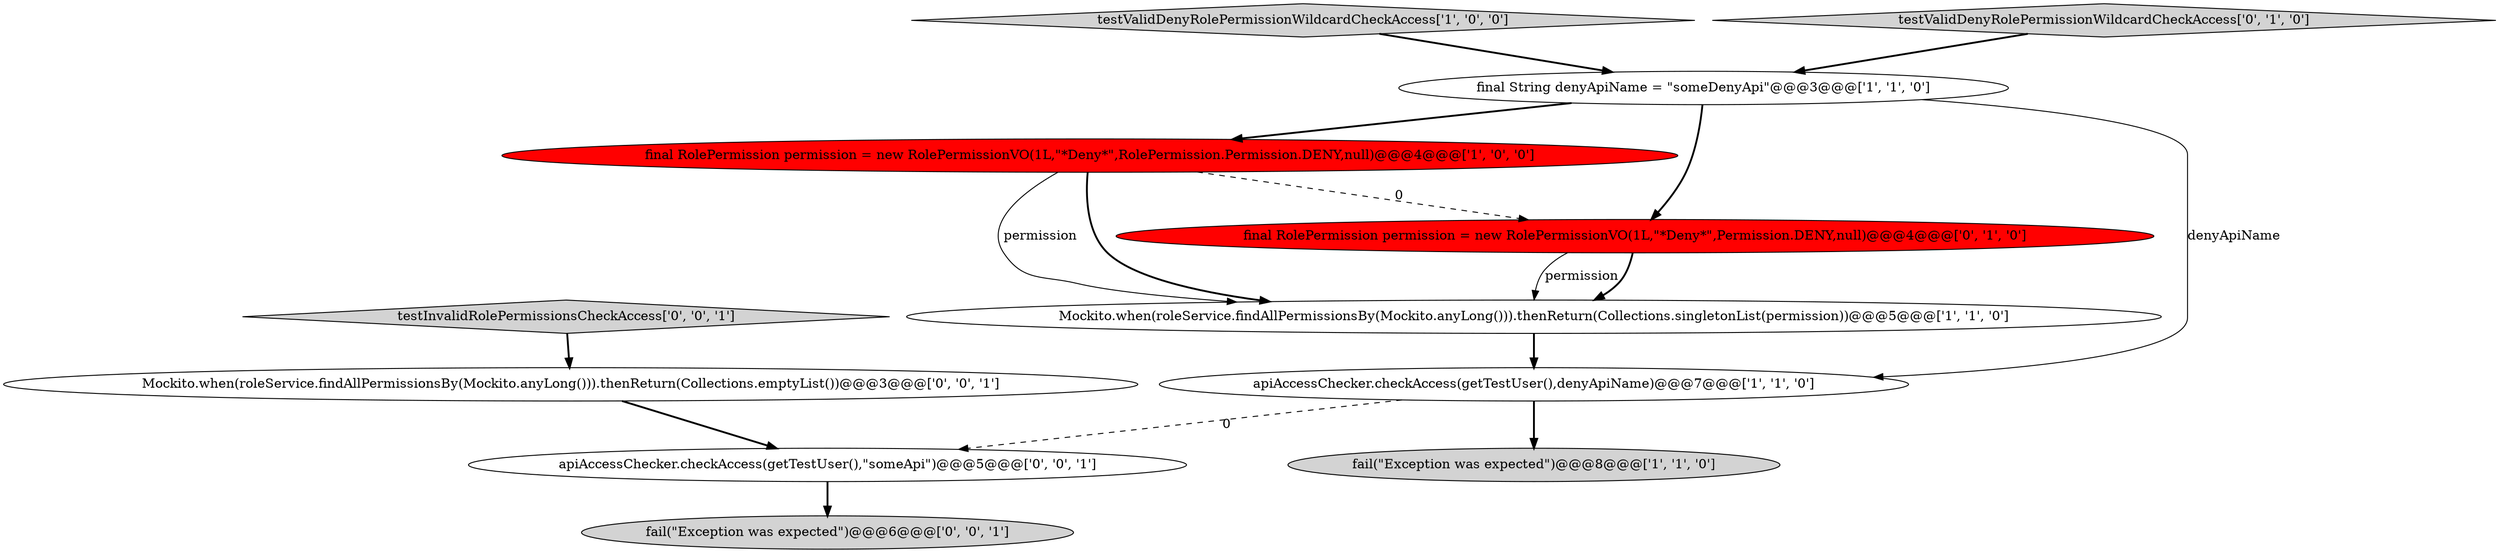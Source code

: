 digraph {
2 [style = filled, label = "final RolePermission permission = new RolePermissionVO(1L,\"*Deny*\",RolePermission.Permission.DENY,null)@@@4@@@['1', '0', '0']", fillcolor = red, shape = ellipse image = "AAA1AAABBB1BBB"];
3 [style = filled, label = "Mockito.when(roleService.findAllPermissionsBy(Mockito.anyLong())).thenReturn(Collections.singletonList(permission))@@@5@@@['1', '1', '0']", fillcolor = white, shape = ellipse image = "AAA0AAABBB1BBB"];
10 [style = filled, label = "testInvalidRolePermissionsCheckAccess['0', '0', '1']", fillcolor = lightgray, shape = diamond image = "AAA0AAABBB3BBB"];
4 [style = filled, label = "fail(\"Exception was expected\")@@@8@@@['1', '1', '0']", fillcolor = lightgray, shape = ellipse image = "AAA0AAABBB1BBB"];
5 [style = filled, label = "testValidDenyRolePermissionWildcardCheckAccess['1', '0', '0']", fillcolor = lightgray, shape = diamond image = "AAA0AAABBB1BBB"];
7 [style = filled, label = "final RolePermission permission = new RolePermissionVO(1L,\"*Deny*\",Permission.DENY,null)@@@4@@@['0', '1', '0']", fillcolor = red, shape = ellipse image = "AAA1AAABBB2BBB"];
1 [style = filled, label = "final String denyApiName = \"someDenyApi\"@@@3@@@['1', '1', '0']", fillcolor = white, shape = ellipse image = "AAA0AAABBB1BBB"];
11 [style = filled, label = "apiAccessChecker.checkAccess(getTestUser(),\"someApi\")@@@5@@@['0', '0', '1']", fillcolor = white, shape = ellipse image = "AAA0AAABBB3BBB"];
9 [style = filled, label = "fail(\"Exception was expected\")@@@6@@@['0', '0', '1']", fillcolor = lightgray, shape = ellipse image = "AAA0AAABBB3BBB"];
6 [style = filled, label = "testValidDenyRolePermissionWildcardCheckAccess['0', '1', '0']", fillcolor = lightgray, shape = diamond image = "AAA0AAABBB2BBB"];
0 [style = filled, label = "apiAccessChecker.checkAccess(getTestUser(),denyApiName)@@@7@@@['1', '1', '0']", fillcolor = white, shape = ellipse image = "AAA0AAABBB1BBB"];
8 [style = filled, label = "Mockito.when(roleService.findAllPermissionsBy(Mockito.anyLong())).thenReturn(Collections.emptyList())@@@3@@@['0', '0', '1']", fillcolor = white, shape = ellipse image = "AAA0AAABBB3BBB"];
6->1 [style = bold, label=""];
5->1 [style = bold, label=""];
1->2 [style = bold, label=""];
0->11 [style = dashed, label="0"];
10->8 [style = bold, label=""];
7->3 [style = solid, label="permission"];
2->7 [style = dashed, label="0"];
11->9 [style = bold, label=""];
0->4 [style = bold, label=""];
8->11 [style = bold, label=""];
1->7 [style = bold, label=""];
1->0 [style = solid, label="denyApiName"];
2->3 [style = solid, label="permission"];
7->3 [style = bold, label=""];
3->0 [style = bold, label=""];
2->3 [style = bold, label=""];
}
